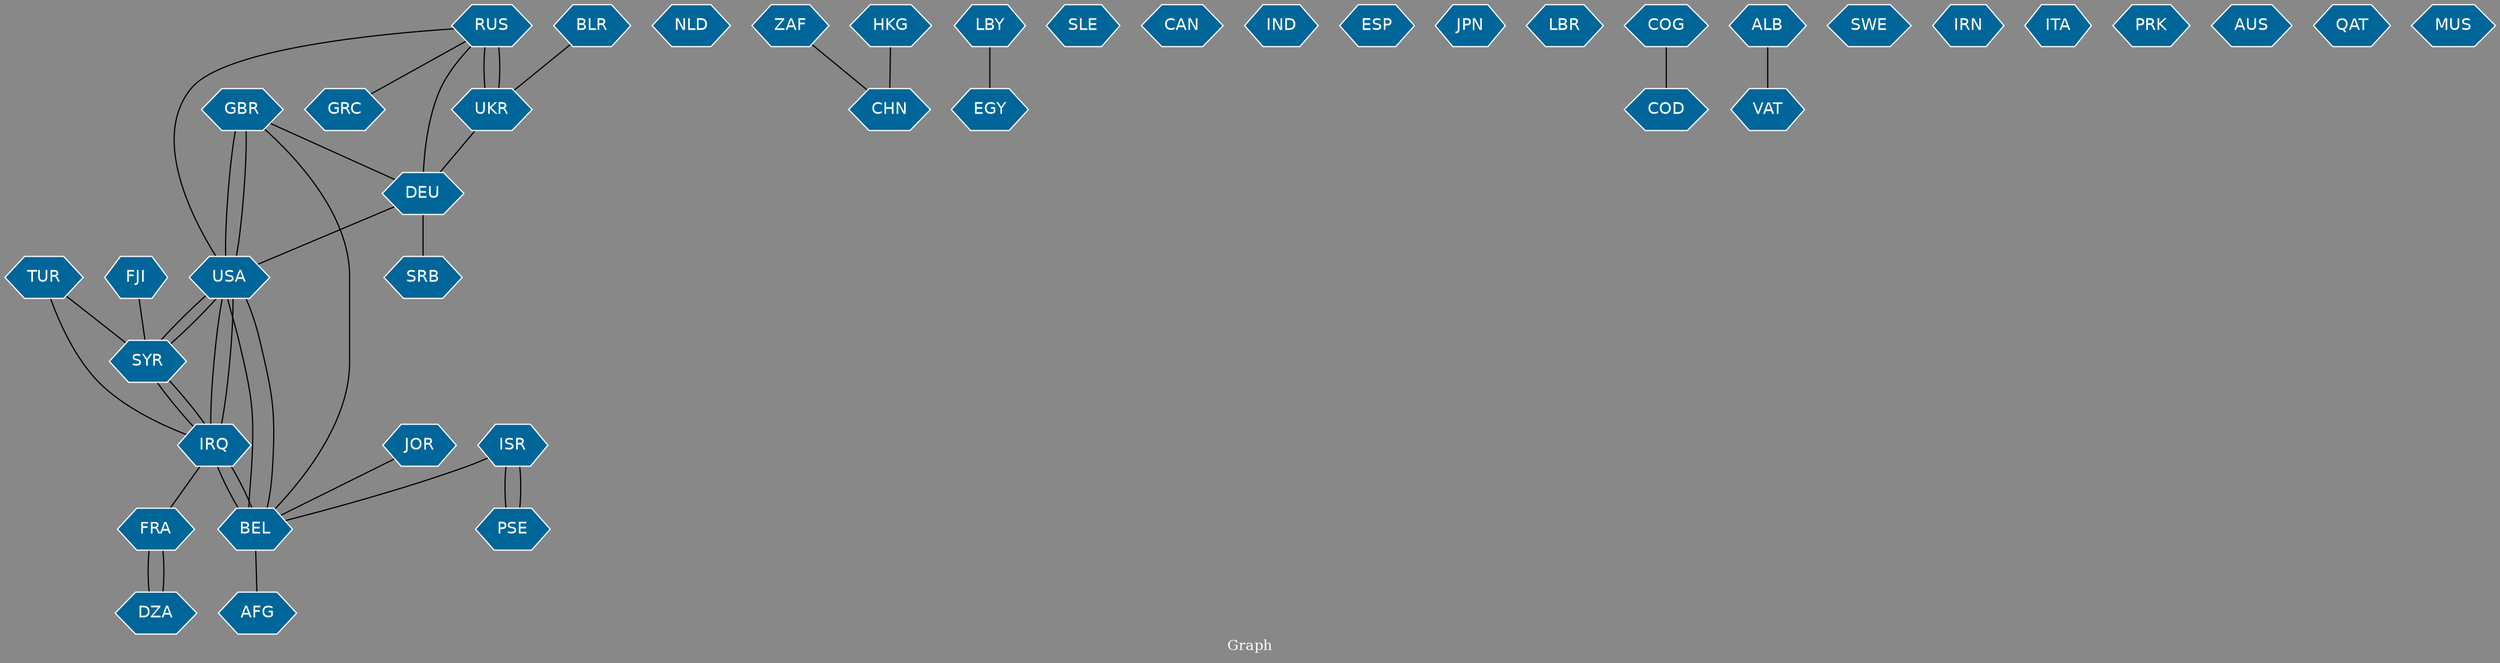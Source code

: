 // Countries together in item graph
graph {
	graph [bgcolor="#888888" fontcolor=white fontsize=12 label="Graph" outputorder=edgesfirst overlap=prism]
	node [color=white fillcolor="#006699" fontcolor=white fontname=Helvetica shape=hexagon style=filled]
	edge [arrowhead=open color=black fontcolor=white fontname=Courier fontsize=12]
		GBR [label=GBR]
		JOR [label=JOR]
		AFG [label=AFG]
		FRA [label=FRA]
		NLD [label=NLD]
		BEL [label=BEL]
		USA [label=USA]
		RUS [label=RUS]
		GRC [label=GRC]
		IRQ [label=IRQ]
		ZAF [label=ZAF]
		SYR [label=SYR]
		UKR [label=UKR]
		LBY [label=LBY]
		EGY [label=EGY]
		DEU [label=DEU]
		DZA [label=DZA]
		SLE [label=SLE]
		CAN [label=CAN]
		IND [label=IND]
		HKG [label=HKG]
		ESP [label=ESP]
		JPN [label=JPN]
		TUR [label=TUR]
		LBR [label=LBR]
		COG [label=COG]
		VAT [label=VAT]
		SWE [label=SWE]
		ISR [label=ISR]
		CHN [label=CHN]
		IRN [label=IRN]
		PSE [label=PSE]
		BLR [label=BLR]
		ITA [label=ITA]
		COD [label=COD]
		ALB [label=ALB]
		PRK [label=PRK]
		SRB [label=SRB]
		FJI [label=FJI]
		AUS [label=AUS]
		QAT [label=QAT]
		MUS [label=MUS]
			SYR -- USA [weight=4]
			SYR -- IRQ [weight=2]
			TUR -- SYR [weight=1]
			ISR -- PSE [weight=2]
			BEL -- AFG [weight=2]
			UKR -- RUS [weight=6]
			USA -- IRQ [weight=5]
			ALB -- VAT [weight=1]
			IRQ -- USA [weight=2]
			UKR -- DEU [weight=1]
			BEL -- GBR [weight=1]
			IRQ -- BEL [weight=4]
			USA -- BEL [weight=2]
			BEL -- USA [weight=1]
			FRA -- DZA [weight=2]
			USA -- SYR [weight=2]
			DZA -- FRA [weight=8]
			DEU -- SRB [weight=1]
			GBR -- DEU [weight=1]
			ZAF -- CHN [weight=1]
			BEL -- IRQ [weight=4]
			BLR -- UKR [weight=1]
			RUS -- USA [weight=1]
			DEU -- USA [weight=1]
			RUS -- DEU [weight=1]
			IRQ -- SYR [weight=1]
			PSE -- ISR [weight=1]
			HKG -- CHN [weight=1]
			ISR -- BEL [weight=1]
			TUR -- IRQ [weight=1]
			JOR -- BEL [weight=1]
			LBY -- EGY [weight=1]
			RUS -- UKR [weight=6]
			IRQ -- FRA [weight=2]
			USA -- GBR [weight=2]
			GBR -- USA [weight=1]
			COG -- COD [weight=1]
			RUS -- GRC [weight=1]
			FJI -- SYR [weight=1]
}